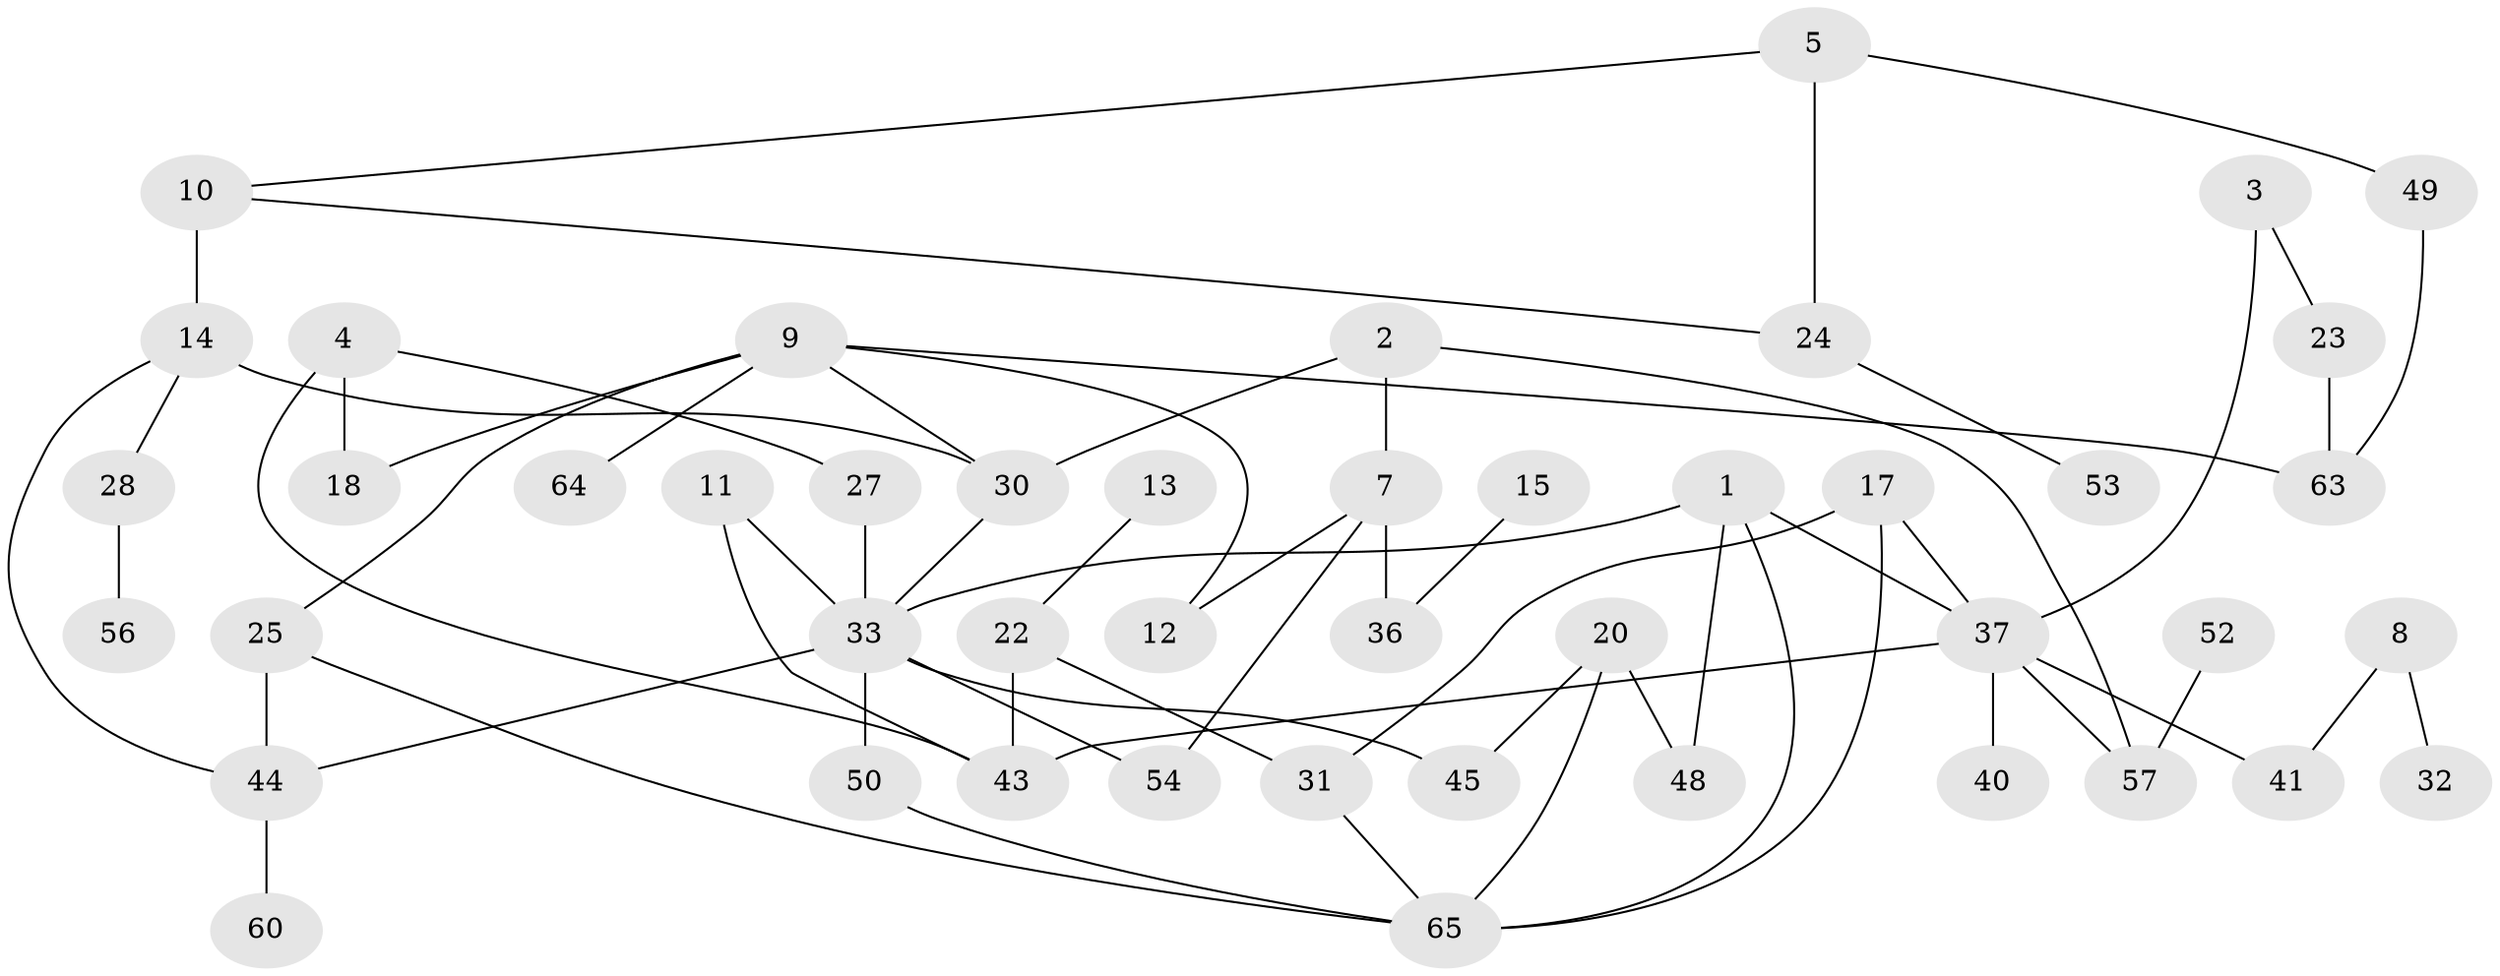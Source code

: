 // original degree distribution, {2: 0.2, 3: 0.224, 1: 0.272, 4: 0.104, 0: 0.152, 6: 0.016, 5: 0.032}
// Generated by graph-tools (version 1.1) at 2025/33/03/09/25 02:33:56]
// undirected, 46 vertices, 63 edges
graph export_dot {
graph [start="1"]
  node [color=gray90,style=filled];
  1;
  2;
  3;
  4;
  5;
  7;
  8;
  9;
  10;
  11;
  12;
  13;
  14;
  15;
  17;
  18;
  20;
  22;
  23;
  24;
  25;
  27;
  28;
  30;
  31;
  32;
  33;
  36;
  37;
  40;
  41;
  43;
  44;
  45;
  48;
  49;
  50;
  52;
  53;
  54;
  56;
  57;
  60;
  63;
  64;
  65;
  1 -- 33 [weight=1.0];
  1 -- 37 [weight=1.0];
  1 -- 48 [weight=1.0];
  1 -- 65 [weight=1.0];
  2 -- 7 [weight=1.0];
  2 -- 30 [weight=1.0];
  2 -- 57 [weight=1.0];
  3 -- 23 [weight=1.0];
  3 -- 37 [weight=1.0];
  4 -- 18 [weight=2.0];
  4 -- 27 [weight=1.0];
  4 -- 43 [weight=1.0];
  5 -- 10 [weight=1.0];
  5 -- 24 [weight=1.0];
  5 -- 49 [weight=1.0];
  7 -- 12 [weight=1.0];
  7 -- 36 [weight=1.0];
  7 -- 54 [weight=1.0];
  8 -- 32 [weight=1.0];
  8 -- 41 [weight=1.0];
  9 -- 12 [weight=1.0];
  9 -- 18 [weight=1.0];
  9 -- 25 [weight=1.0];
  9 -- 30 [weight=2.0];
  9 -- 63 [weight=1.0];
  9 -- 64 [weight=2.0];
  10 -- 14 [weight=3.0];
  10 -- 24 [weight=1.0];
  11 -- 33 [weight=1.0];
  11 -- 43 [weight=1.0];
  13 -- 22 [weight=2.0];
  14 -- 28 [weight=1.0];
  14 -- 30 [weight=1.0];
  14 -- 44 [weight=1.0];
  15 -- 36 [weight=2.0];
  17 -- 31 [weight=1.0];
  17 -- 37 [weight=1.0];
  17 -- 65 [weight=1.0];
  20 -- 45 [weight=1.0];
  20 -- 48 [weight=1.0];
  20 -- 65 [weight=1.0];
  22 -- 31 [weight=1.0];
  22 -- 43 [weight=1.0];
  23 -- 63 [weight=1.0];
  24 -- 53 [weight=1.0];
  25 -- 44 [weight=3.0];
  25 -- 65 [weight=1.0];
  27 -- 33 [weight=1.0];
  28 -- 56 [weight=2.0];
  30 -- 33 [weight=1.0];
  31 -- 65 [weight=1.0];
  33 -- 44 [weight=1.0];
  33 -- 45 [weight=1.0];
  33 -- 50 [weight=1.0];
  33 -- 54 [weight=1.0];
  37 -- 40 [weight=1.0];
  37 -- 41 [weight=1.0];
  37 -- 43 [weight=1.0];
  37 -- 57 [weight=1.0];
  44 -- 60 [weight=1.0];
  49 -- 63 [weight=1.0];
  50 -- 65 [weight=1.0];
  52 -- 57 [weight=1.0];
}

